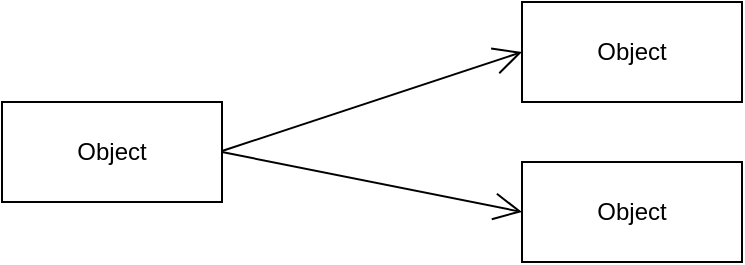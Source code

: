 <mxfile version="22.1.3" type="github">
  <diagram name="第 1 页" id="YkD3Th3B96LM1cyjSZfD">
    <mxGraphModel dx="1050" dy="530" grid="1" gridSize="10" guides="1" tooltips="1" connect="1" arrows="1" fold="1" page="1" pageScale="1" pageWidth="827" pageHeight="1169" math="0" shadow="0">
      <root>
        <mxCell id="0" />
        <mxCell id="1" parent="0" />
        <mxCell id="75izxtbrvuDu-2_VXdJB-7" value="Object" style="html=1;whiteSpace=wrap;" vertex="1" parent="1">
          <mxGeometry x="130" y="190" width="110" height="50" as="geometry" />
        </mxCell>
        <mxCell id="75izxtbrvuDu-2_VXdJB-12" value="" style="endArrow=open;endFill=1;endSize=12;html=1;rounded=0;entryX=0;entryY=0.5;entryDx=0;entryDy=0;" edge="1" parent="1" target="75izxtbrvuDu-2_VXdJB-13">
          <mxGeometry width="160" relative="1" as="geometry">
            <mxPoint x="240" y="214.5" as="sourcePoint" />
            <mxPoint x="400" y="214.5" as="targetPoint" />
          </mxGeometry>
        </mxCell>
        <mxCell id="75izxtbrvuDu-2_VXdJB-13" value="Object" style="html=1;whiteSpace=wrap;" vertex="1" parent="1">
          <mxGeometry x="390" y="140" width="110" height="50" as="geometry" />
        </mxCell>
        <mxCell id="75izxtbrvuDu-2_VXdJB-14" value="Object" style="html=1;whiteSpace=wrap;" vertex="1" parent="1">
          <mxGeometry x="390" y="220" width="110" height="50" as="geometry" />
        </mxCell>
        <mxCell id="75izxtbrvuDu-2_VXdJB-15" value="" style="endArrow=open;endFill=1;endSize=12;html=1;rounded=0;entryX=0;entryY=0.5;entryDx=0;entryDy=0;exitX=1;exitY=0.5;exitDx=0;exitDy=0;" edge="1" parent="1" source="75izxtbrvuDu-2_VXdJB-7" target="75izxtbrvuDu-2_VXdJB-14">
          <mxGeometry width="160" relative="1" as="geometry">
            <mxPoint x="250" y="224.5" as="sourcePoint" />
            <mxPoint x="400" y="175" as="targetPoint" />
          </mxGeometry>
        </mxCell>
      </root>
    </mxGraphModel>
  </diagram>
</mxfile>
